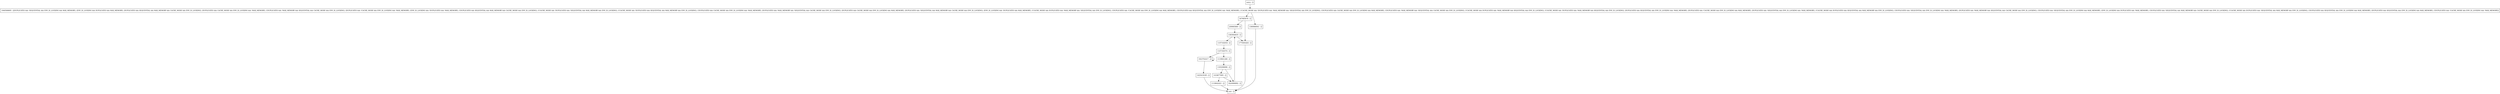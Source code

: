 digraph release {
node [shape=record];
1369986941 [label="1369986941 - []"];
1824996892 [label="1824996892 - []"];
1940568695 [label="1940568695 - [(DUPLICATES && !SEQUENTIAL && ENV_IS_LOCKING && MAX_MEMORY), (ENV_IS_LOCKING && DUPLICATES && MAX_MEMORY), (DUPLICATES && SEQUENTIAL && MAX_MEMORY && CACHE_MODE && ENV_IS_LOCKING), (DUPLICATES && CACHE_MODE && ENV_IS_LOCKING && !MAX_MEMORY), (!DUPLICATES && !MAX_MEMORY && SEQUENTIAL && CACHE_MODE && ENV_IS_LOCKING), (DUPLICATES && !CACHE_MODE && ENV_IS_LOCKING && !MAX_MEMORY), (ENV_IS_LOCKING && !DUPLICATES && !MAX_MEMORY), (!DUPLICATES && SEQUENTIAL && MAX_MEMORY && CACHE_MODE && ENV_IS_LOCKING), (!CACHE_MODE && !DUPLICATES && !SEQUENTIAL && MAX_MEMORY && ENV_IS_LOCKING), (!CACHE_MODE && !DUPLICATES && SEQUENTIAL && MAX_MEMORY && ENV_IS_LOCKING), (!DUPLICATES && CACHE_MODE && ENV_IS_LOCKING && !MAX_MEMORY), (DUPLICATES && !MAX_MEMORY && !SEQUENTIAL && CACHE_MODE && ENV_IS_LOCKING), (DUPLICATES && CACHE_MODE && ENV_IS_LOCKING && MAX_MEMORY), (DUPLICATES && !SEQUENTIAL && MAX_MEMORY && CACHE_MODE && ENV_IS_LOCKING), (ENV_IS_LOCKING && !DUPLICATES && MAX_MEMORY), (!CACHE_MODE && DUPLICATES && !MAX_MEMORY && !SEQUENTIAL && ENV_IS_LOCKING), (!DUPLICATES && !CACHE_MODE && ENV_IS_LOCKING && MAX_MEMORY), (!DUPLICATES && SEQUENTIAL && ENV_IS_LOCKING && !MAX_MEMORY), (!CACHE_MODE && !DUPLICATES && !MAX_MEMORY && !SEQUENTIAL && ENV_IS_LOCKING), (!DUPLICATES && CACHE_MODE && ENV_IS_LOCKING && MAX_MEMORY), (!DUPLICATES && !MAX_MEMORY && !SEQUENTIAL && CACHE_MODE && ENV_IS_LOCKING), (!CACHE_MODE && DUPLICATES && !MAX_MEMORY && SEQUENTIAL && ENV_IS_LOCKING), (!CACHE_MODE && !DUPLICATES && !MAX_MEMORY && SEQUENTIAL && ENV_IS_LOCKING), (DUPLICATES && SEQUENTIAL && ENV_IS_LOCKING && !MAX_MEMORY), (DUPLICATES && !CACHE_MODE && ENV_IS_LOCKING && MAX_MEMORY), (DUPLICATES && !SEQUENTIAL && ENV_IS_LOCKING && !MAX_MEMORY), (!CACHE_MODE && DUPLICATES && SEQUENTIAL && MAX_MEMORY && ENV_IS_LOCKING), (!DUPLICATES && !SEQUENTIAL && ENV_IS_LOCKING && !MAX_MEMORY), (DUPLICATES && !MAX_MEMORY && SEQUENTIAL && CACHE_MODE && ENV_IS_LOCKING), (!DUPLICATES && !SEQUENTIAL && ENV_IS_LOCKING && MAX_MEMORY), (ENV_IS_LOCKING && DUPLICATES && !MAX_MEMORY), (!DUPLICATES && !SEQUENTIAL && MAX_MEMORY && CACHE_MODE && ENV_IS_LOCKING), (!CACHE_MODE && DUPLICATES && !SEQUENTIAL && MAX_MEMORY && ENV_IS_LOCKING), (!DUPLICATES && SEQUENTIAL && ENV_IS_LOCKING && MAX_MEMORY), (DUPLICATES && SEQUENTIAL && ENV_IS_LOCKING && MAX_MEMORY), (!DUPLICATES && !CACHE_MODE && ENV_IS_LOCKING && !MAX_MEMORY)]"];
1183296696 [label="1183296696 - []"];
1147182574 [label="1147182574 - []"];
1923702417 [label="1923702417 - []"];
entry [label="entry - []"];
exit [label="exit - []"];
347685676 [label="347685676 - []"];
1107162934 [label="1107162934 - []"];
1418677695 [label="1418677695 - []"];
1383944635 [label="1383944635 - []"];
1775093263 [label="1775093263 - []"];
1119941268 [label="1119941268 - []"];
209965860 [label="209965860 - []"];
1425419185 [label="1425419185 - []"];
1118642421 [label="1118642421 - []"];
entry;
exit;
1369986941 -> exit;
1824996892 -> 1383944635;
1940568695 -> 347685676;
1940568695 -> 1369986941;
1183296696 -> 1824996892;
1183296696 -> 1418677695;
1147182574 -> 1923702417;
1147182574 -> 1119941268;
1923702417 -> 1923702417;
1923702417 -> 1425419185;
entry -> 1940568695;
347685676 -> 1775093263;
347685676 -> 209965860;
1107162934 -> 1147182574;
1418677695 -> 1824996892;
1418677695 -> 1118642421;
1383944635 -> 1107162934;
1383944635 -> 1775093263;
1775093263 -> exit;
1119941268 -> 1183296696;
209965860 -> 1383944635;
1425419185 -> exit;
1118642421 -> exit;
}

